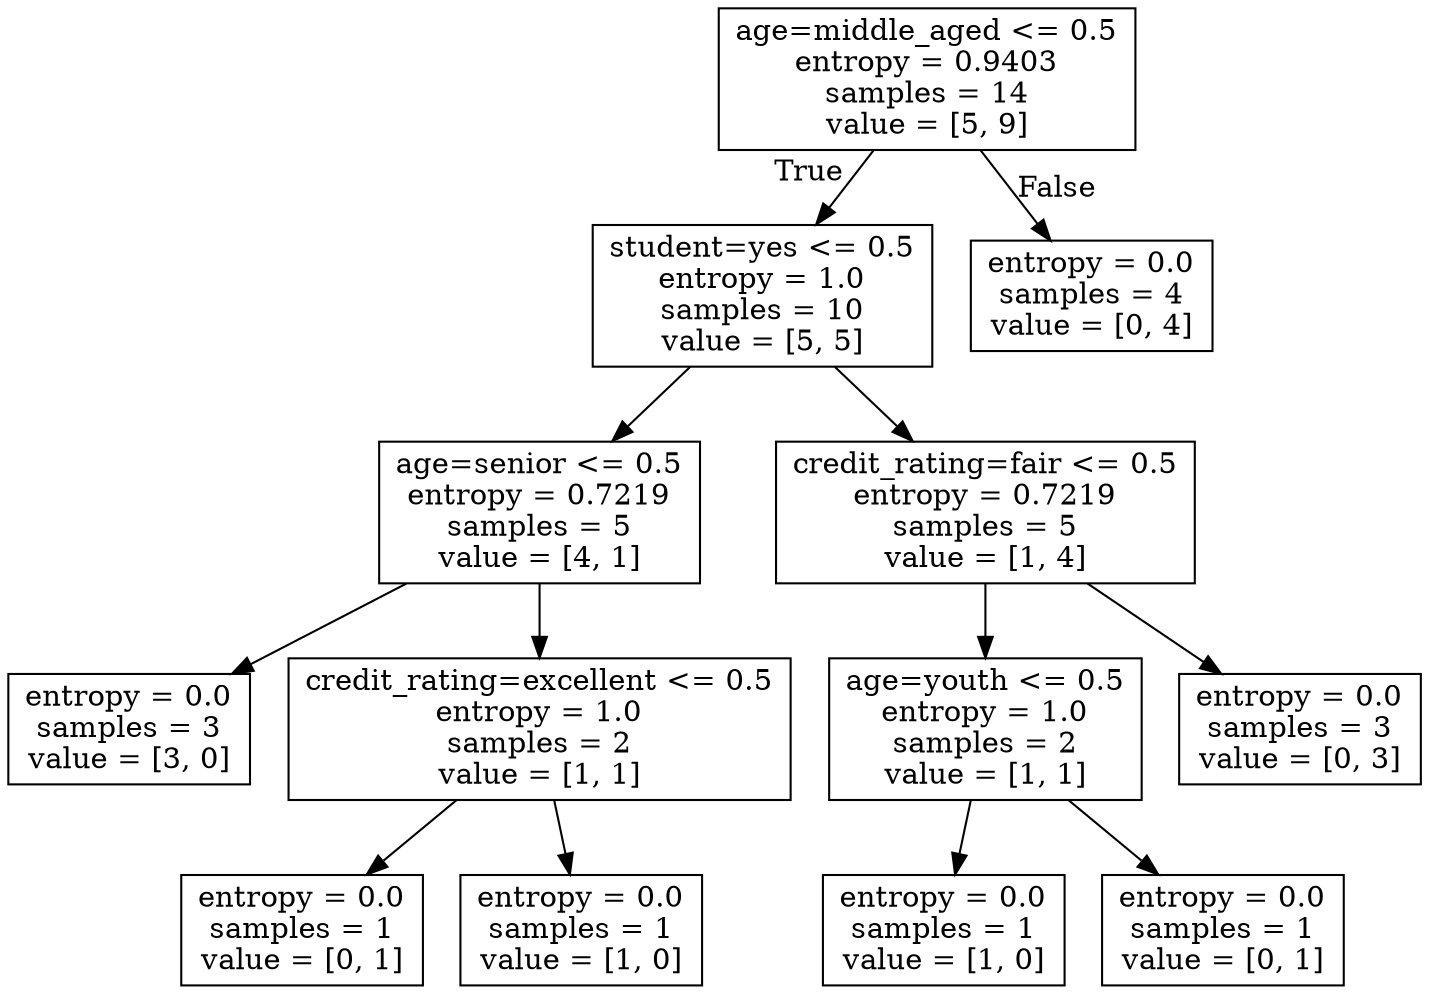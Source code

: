 digraph Tree {
node [shape=box] ;
0 [label="age=middle_aged <= 0.5\nentropy = 0.9403\nsamples = 14\nvalue = [5, 9]"] ;
1 [label="student=yes <= 0.5\nentropy = 1.0\nsamples = 10\nvalue = [5, 5]"] ;
0 -> 1 [labeldistance=2.5, labelangle=45, headlabel="True"] ;
2 [label="age=senior <= 0.5\nentropy = 0.7219\nsamples = 5\nvalue = [4, 1]"] ;
1 -> 2 ;
3 [label="entropy = 0.0\nsamples = 3\nvalue = [3, 0]"] ;
2 -> 3 ;
4 [label="credit_rating=excellent <= 0.5\nentropy = 1.0\nsamples = 2\nvalue = [1, 1]"] ;
2 -> 4 ;
5 [label="entropy = 0.0\nsamples = 1\nvalue = [0, 1]"] ;
4 -> 5 ;
6 [label="entropy = 0.0\nsamples = 1\nvalue = [1, 0]"] ;
4 -> 6 ;
7 [label="credit_rating=fair <= 0.5\nentropy = 0.7219\nsamples = 5\nvalue = [1, 4]"] ;
1 -> 7 ;
8 [label="age=youth <= 0.5\nentropy = 1.0\nsamples = 2\nvalue = [1, 1]"] ;
7 -> 8 ;
9 [label="entropy = 0.0\nsamples = 1\nvalue = [1, 0]"] ;
8 -> 9 ;
10 [label="entropy = 0.0\nsamples = 1\nvalue = [0, 1]"] ;
8 -> 10 ;
11 [label="entropy = 0.0\nsamples = 3\nvalue = [0, 3]"] ;
7 -> 11 ;
12 [label="entropy = 0.0\nsamples = 4\nvalue = [0, 4]"] ;
0 -> 12 [labeldistance=2.5, labelangle=-45, headlabel="False"] ;
}